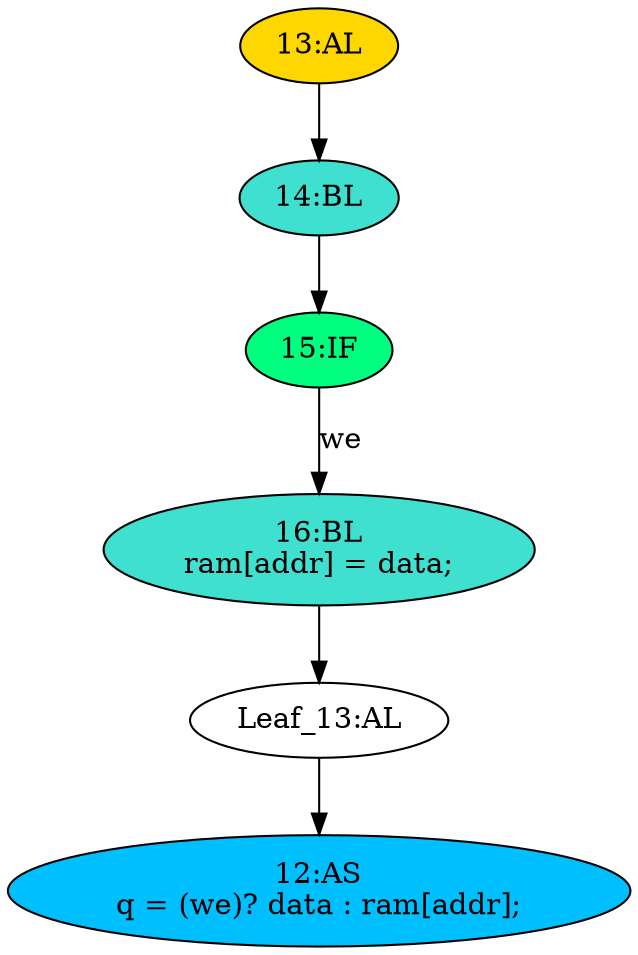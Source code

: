 strict digraph "compose( ,  )" {
	node [label="\N"];
	"13:AL"	[ast="<pyverilog.vparser.ast.Always object at 0x7f7bf0e8ebd0>",
		clk_sens=True,
		fillcolor=gold,
		label="13:AL",
		sens="['clk']",
		statements="[]",
		style=filled,
		typ=Always,
		use_var="['we', 'data']"];
	"14:BL"	[ast="<pyverilog.vparser.ast.Block object at 0x7f7bf0e8e4d0>",
		fillcolor=turquoise,
		label="14:BL",
		statements="[]",
		style=filled,
		typ=Block];
	"13:AL" -> "14:BL"	[cond="[]",
		lineno=None];
	"12:AS"	[ast="<pyverilog.vparser.ast.Assign object at 0x7f7bf0ee3610>",
		def_var="['q']",
		fillcolor=deepskyblue,
		label="12:AS
q = (we)? data : ram[addr];",
		statements="[]",
		style=filled,
		typ=Assign,
		use_var="['we', 'data', 'ram', 'addr']"];
	"15:IF"	[ast="<pyverilog.vparser.ast.IfStatement object at 0x7f7bf0e8ecd0>",
		fillcolor=springgreen,
		label="15:IF",
		statements="[]",
		style=filled,
		typ=IfStatement];
	"16:BL"	[ast="<pyverilog.vparser.ast.Block object at 0x7f7bf0ef1390>",
		fillcolor=turquoise,
		label="16:BL
ram[addr] = data;",
		statements="[<pyverilog.vparser.ast.BlockingSubstitution object at 0x7f7bf0efd610>]",
		style=filled,
		typ=Block];
	"15:IF" -> "16:BL"	[cond="['we']",
		label=we,
		lineno=15];
	"Leaf_13:AL"	[def_var="['ram']",
		label="Leaf_13:AL"];
	"Leaf_13:AL" -> "12:AS";
	"14:BL" -> "15:IF"	[cond="[]",
		lineno=None];
	"16:BL" -> "Leaf_13:AL"	[cond="[]",
		lineno=None];
}
